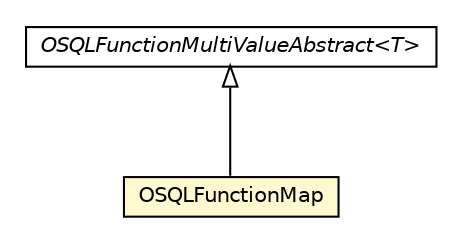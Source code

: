 #!/usr/local/bin/dot
#
# Class diagram 
# Generated by UMLGraph version R5_6-24-gf6e263 (http://www.umlgraph.org/)
#

digraph G {
	edge [fontname="Helvetica",fontsize=10,labelfontname="Helvetica",labelfontsize=10];
	node [fontname="Helvetica",fontsize=10,shape=plaintext];
	nodesep=0.25;
	ranksep=0.5;
	// com.orientechnologies.orient.core.sql.functions.coll.OSQLFunctionMultiValueAbstract<T>
	c3368203 [label=<<table title="com.orientechnologies.orient.core.sql.functions.coll.OSQLFunctionMultiValueAbstract" border="0" cellborder="1" cellspacing="0" cellpadding="2" port="p" href="./OSQLFunctionMultiValueAbstract.html">
		<tr><td><table border="0" cellspacing="0" cellpadding="1">
<tr><td align="center" balign="center"><font face="Helvetica-Oblique"> OSQLFunctionMultiValueAbstract&lt;T&gt; </font></td></tr>
		</table></td></tr>
		</table>>, URL="./OSQLFunctionMultiValueAbstract.html", fontname="Helvetica", fontcolor="black", fontsize=10.0];
	// com.orientechnologies.orient.core.sql.functions.coll.OSQLFunctionMap
	c3368205 [label=<<table title="com.orientechnologies.orient.core.sql.functions.coll.OSQLFunctionMap" border="0" cellborder="1" cellspacing="0" cellpadding="2" port="p" bgcolor="lemonChiffon" href="./OSQLFunctionMap.html">
		<tr><td><table border="0" cellspacing="0" cellpadding="1">
<tr><td align="center" balign="center"> OSQLFunctionMap </td></tr>
		</table></td></tr>
		</table>>, URL="./OSQLFunctionMap.html", fontname="Helvetica", fontcolor="black", fontsize=10.0];
	//com.orientechnologies.orient.core.sql.functions.coll.OSQLFunctionMap extends com.orientechnologies.orient.core.sql.functions.coll.OSQLFunctionMultiValueAbstract<java.util.Map<java.lang.Object, java.lang.Object>>
	c3368203:p -> c3368205:p [dir=back,arrowtail=empty];
}

